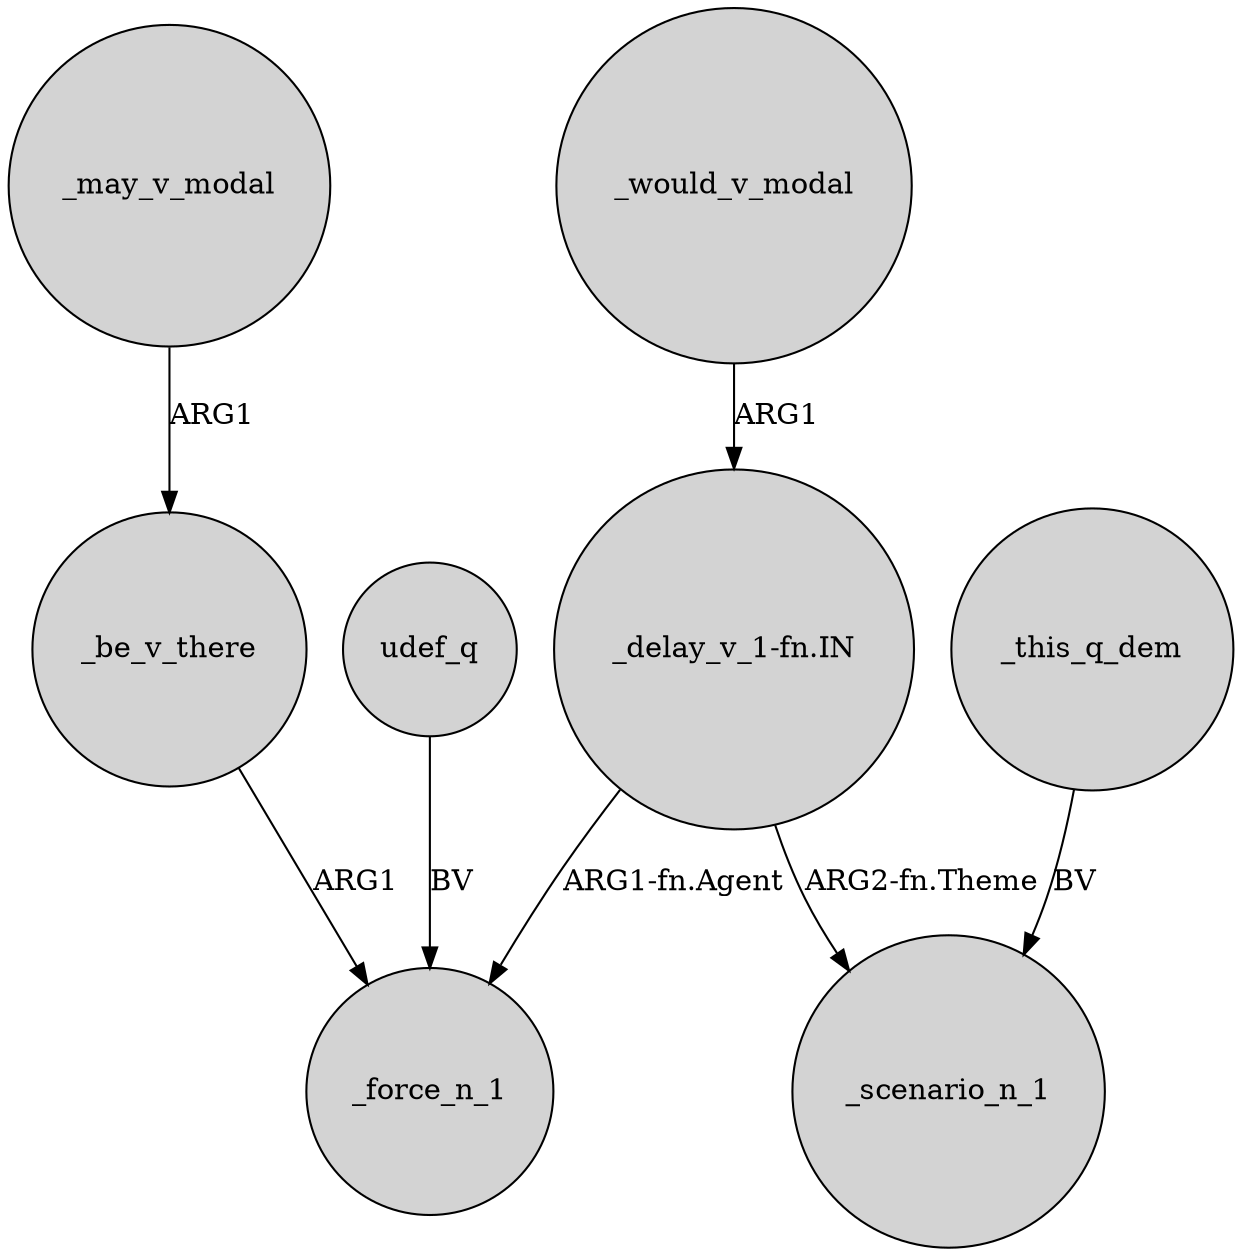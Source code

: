 digraph {
	node [shape=circle style=filled]
	_be_v_there -> _force_n_1 [label=ARG1]
	udef_q -> _force_n_1 [label=BV]
	_this_q_dem -> _scenario_n_1 [label=BV]
	_may_v_modal -> _be_v_there [label=ARG1]
	"_delay_v_1-fn.IN" -> _scenario_n_1 [label="ARG2-fn.Theme"]
	_would_v_modal -> "_delay_v_1-fn.IN" [label=ARG1]
	"_delay_v_1-fn.IN" -> _force_n_1 [label="ARG1-fn.Agent"]
}
